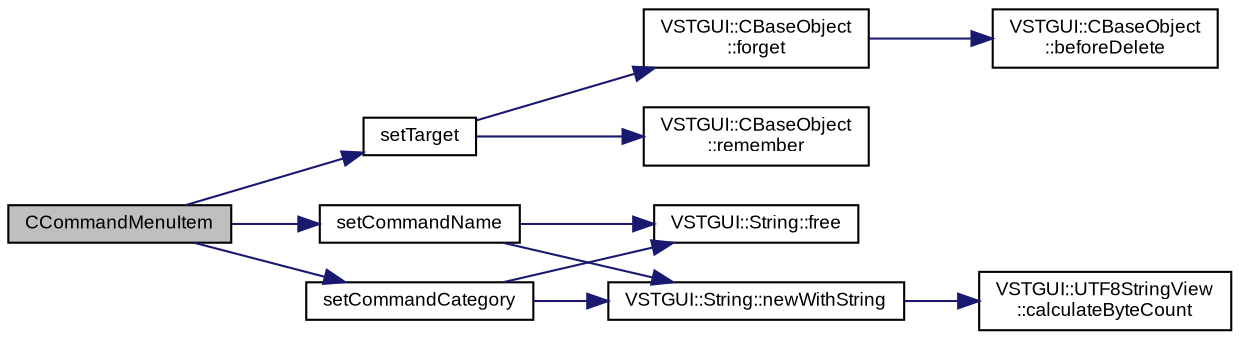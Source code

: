 digraph "CCommandMenuItem"
{
  bgcolor="transparent";
  edge [fontname="Arial",fontsize="9",labelfontname="Arial",labelfontsize="9"];
  node [fontname="Arial",fontsize="9",shape=record];
  rankdir="LR";
  Node1 [label="CCommandMenuItem",height=0.2,width=0.4,color="black", fillcolor="grey75", style="filled" fontcolor="black"];
  Node1 -> Node2 [color="midnightblue",fontsize="9",style="solid",fontname="Arial"];
  Node2 [label="setTarget",height=0.2,width=0.4,color="black",URL="$class_v_s_t_g_u_i_1_1_c_command_menu_item.html#a0ff642d224d37229fcc9c2a959508717"];
  Node2 -> Node3 [color="midnightblue",fontsize="9",style="solid",fontname="Arial"];
  Node3 [label="VSTGUI::CBaseObject\l::forget",height=0.2,width=0.4,color="black",URL="$class_v_s_t_g_u_i_1_1_c_base_object.html#ad63e28fbe95a3458c97c60bfacd47ab8",tooltip="decrease refcount and delete object if refcount == 0 "];
  Node3 -> Node4 [color="midnightblue",fontsize="9",style="solid",fontname="Arial"];
  Node4 [label="VSTGUI::CBaseObject\l::beforeDelete",height=0.2,width=0.4,color="black",URL="$class_v_s_t_g_u_i_1_1_c_base_object.html#a7109cc8e58c631f14b338c5e60633d7b"];
  Node2 -> Node5 [color="midnightblue",fontsize="9",style="solid",fontname="Arial"];
  Node5 [label="VSTGUI::CBaseObject\l::remember",height=0.2,width=0.4,color="black",URL="$class_v_s_t_g_u_i_1_1_c_base_object.html#ada0719d1daaca4af1795018001769311",tooltip="increase refcount "];
  Node1 -> Node6 [color="midnightblue",fontsize="9",style="solid",fontname="Arial"];
  Node6 [label="setCommandCategory",height=0.2,width=0.4,color="black",URL="$class_v_s_t_g_u_i_1_1_c_command_menu_item.html#af92a717d8d6b1c50c3ab0882b253ce58"];
  Node6 -> Node7 [color="midnightblue",fontsize="9",style="solid",fontname="Arial"];
  Node7 [label="VSTGUI::String::free",height=0.2,width=0.4,color="black",URL="$namespace_v_s_t_g_u_i_1_1_string.html#af30ee7f201c1f86d9aceb849d6d08fbf"];
  Node6 -> Node8 [color="midnightblue",fontsize="9",style="solid",fontname="Arial"];
  Node8 [label="VSTGUI::String::newWithString",height=0.2,width=0.4,color="black",URL="$namespace_v_s_t_g_u_i_1_1_string.html#a83745b23a3d48e4f1e69950977918803"];
  Node8 -> Node9 [color="midnightblue",fontsize="9",style="solid",fontname="Arial"];
  Node9 [label="VSTGUI::UTF8StringView\l::calculateByteCount",height=0.2,width=0.4,color="black",URL="$class_v_s_t_g_u_i_1_1_u_t_f8_string_view.html#a67b9d83785a9c0fc5a668303de116803"];
  Node1 -> Node10 [color="midnightblue",fontsize="9",style="solid",fontname="Arial"];
  Node10 [label="setCommandName",height=0.2,width=0.4,color="black",URL="$class_v_s_t_g_u_i_1_1_c_command_menu_item.html#a1edf8e13e04f48933cdc7b624d5001de"];
  Node10 -> Node7 [color="midnightblue",fontsize="9",style="solid",fontname="Arial"];
  Node10 -> Node8 [color="midnightblue",fontsize="9",style="solid",fontname="Arial"];
}
